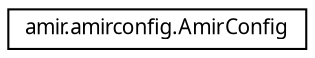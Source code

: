 digraph "Graphical Class Hierarchy"
{
 // LATEX_PDF_SIZE
  edge [fontname="FreeSans.ttf",fontsize="10",labelfontname="FreeSans.ttf",labelfontsize="10"];
  node [fontname="FreeSans.ttf",fontsize="10",shape=record];
  rankdir="LR";
  Node0 [label="amir.amirconfig.AmirConfig",height=0.2,width=0.4,color="black", fillcolor="white", style="filled",URL="$classamir_1_1amirconfig_1_1_amir_config.html",tooltip=" "];
}

